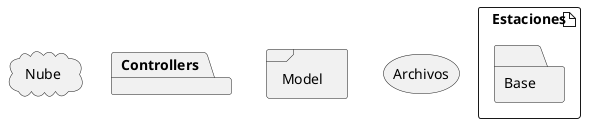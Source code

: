@startuml Navegacion
artifact Estaciones{
    folder Base
}
cloud Nube{

}

package Controllers{

}
frame Model{

}

storage Archivos{

}
@enduml